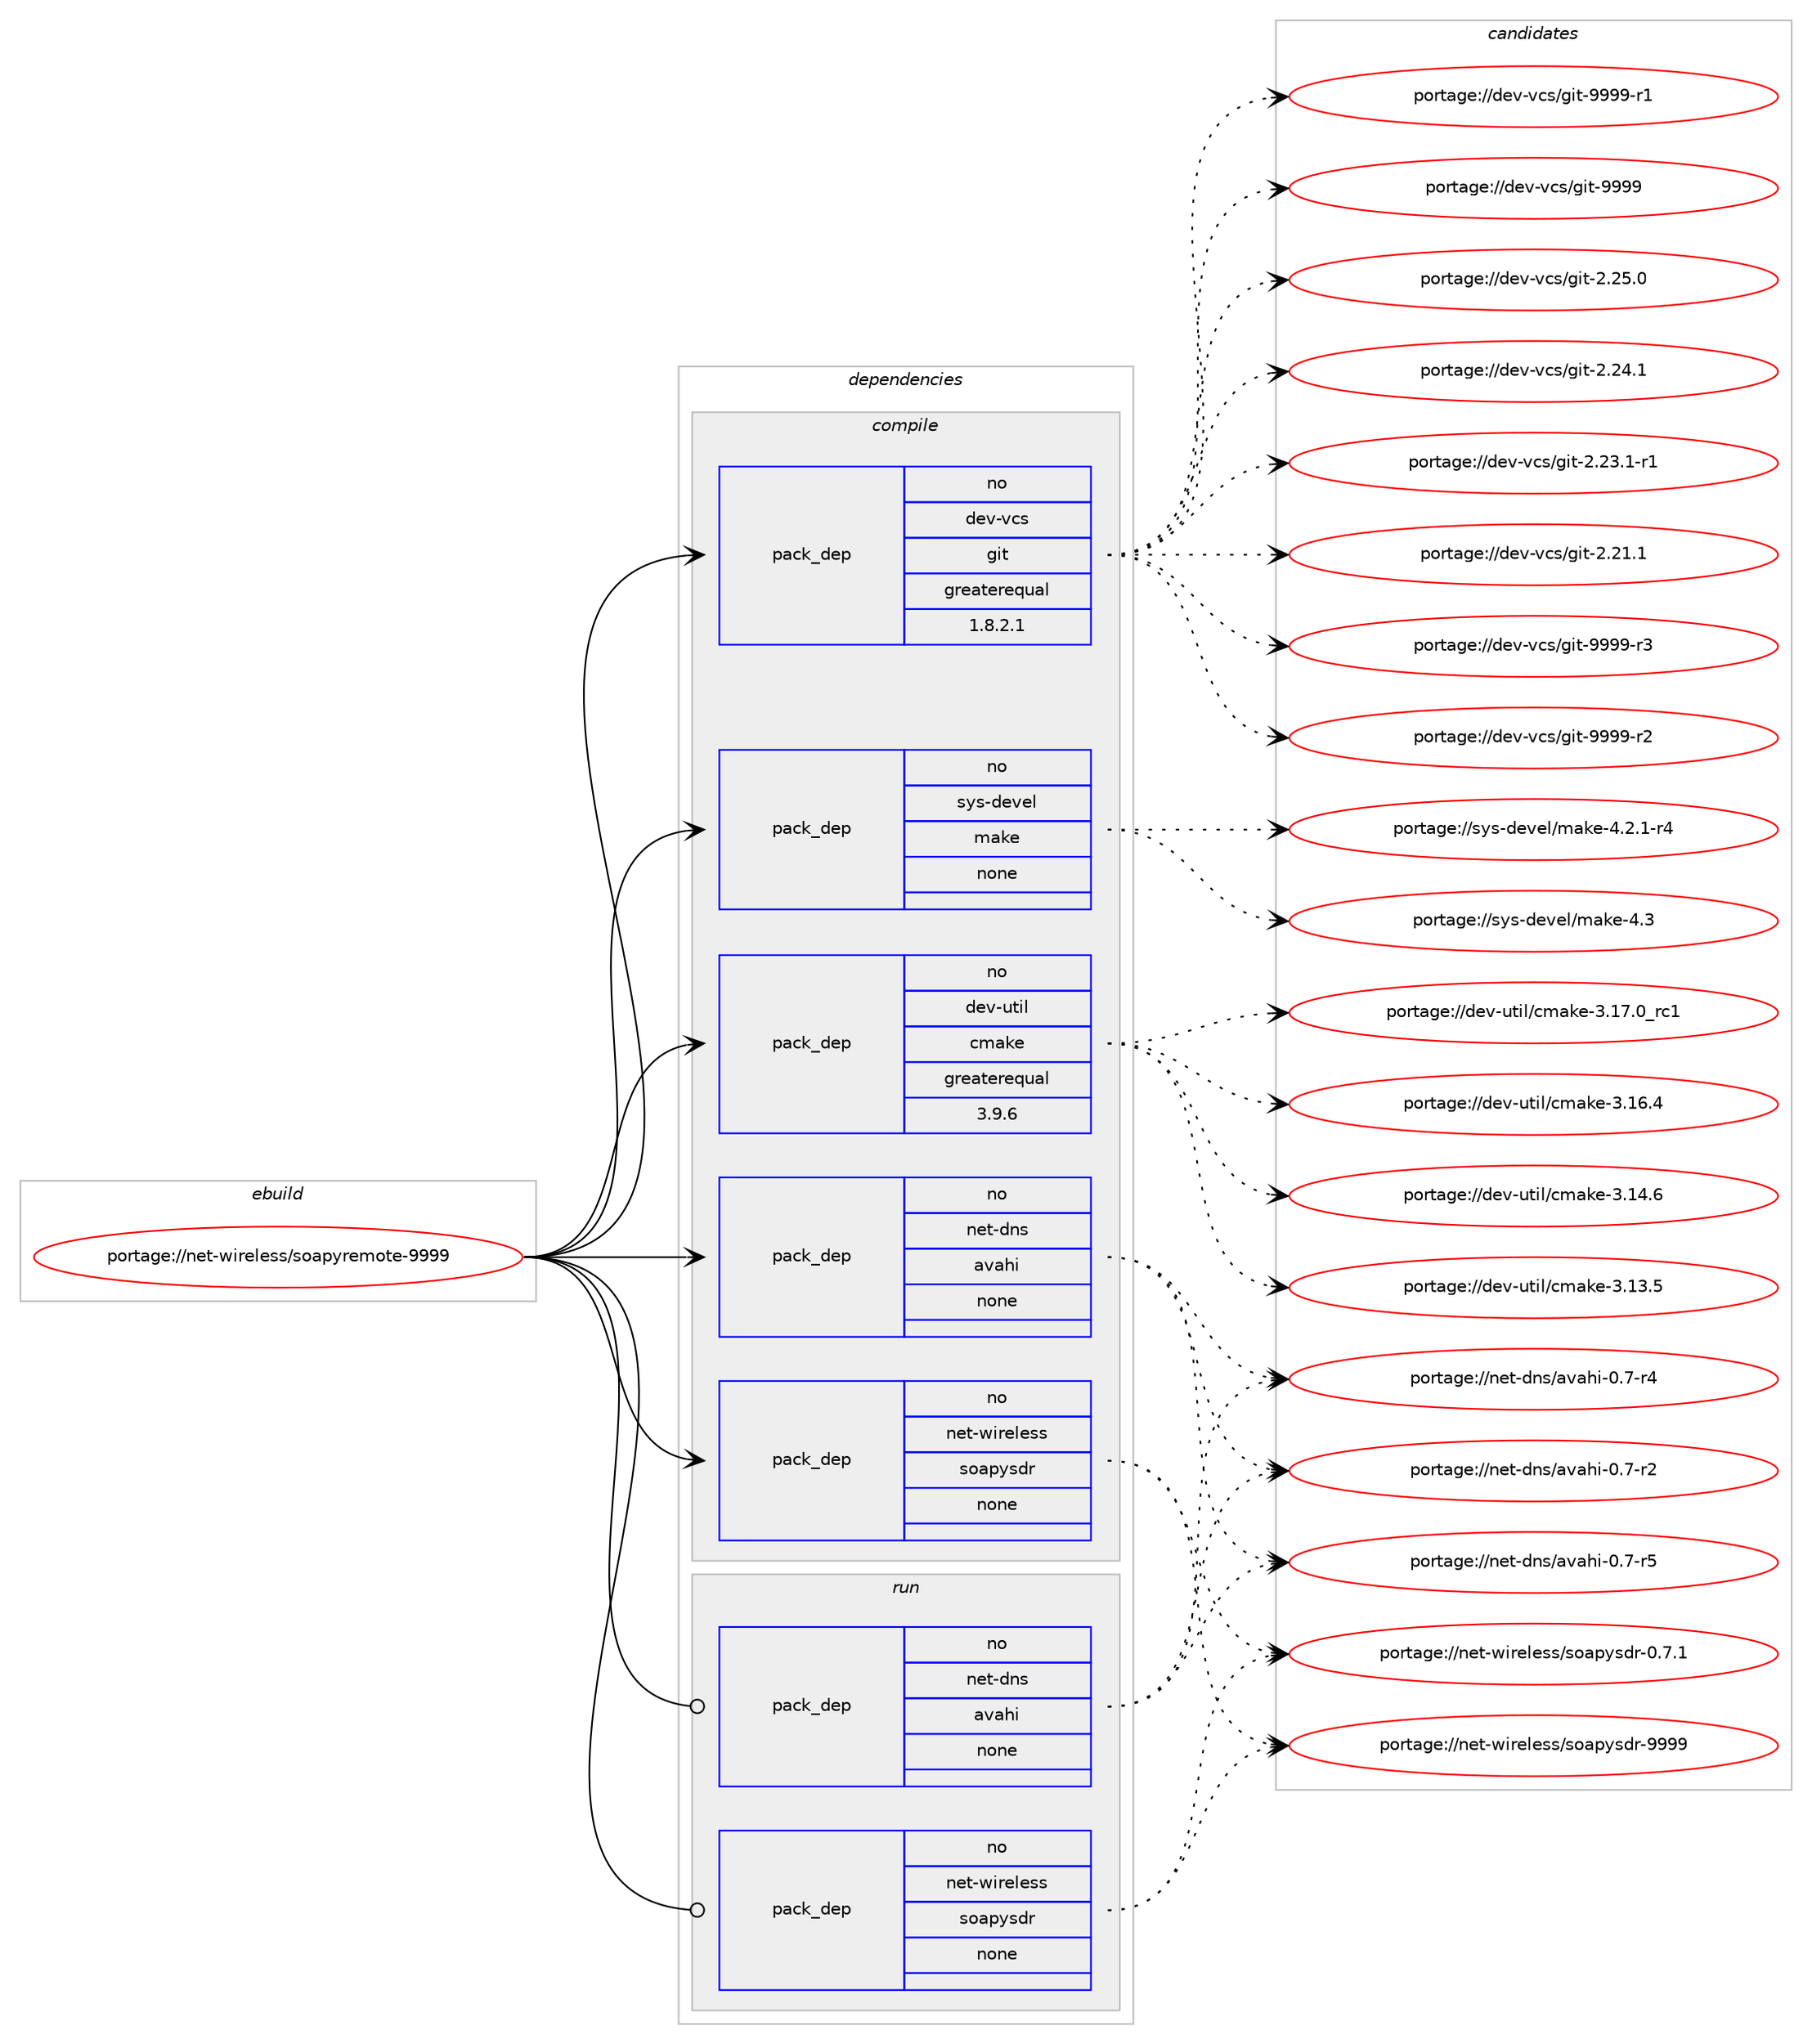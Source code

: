 digraph prolog {

# *************
# Graph options
# *************

newrank=true;
concentrate=true;
compound=true;
graph [rankdir=LR,fontname=Helvetica,fontsize=10,ranksep=1.5];#, ranksep=2.5, nodesep=0.2];
edge  [arrowhead=vee];
node  [fontname=Helvetica,fontsize=10];

# **********
# The ebuild
# **********

subgraph cluster_leftcol {
color=gray;
rank=same;
label=<<i>ebuild</i>>;
id [label="portage://net-wireless/soapyremote-9999", color=red, width=4, href="../net-wireless/soapyremote-9999.svg"];
}

# ****************
# The dependencies
# ****************

subgraph cluster_midcol {
color=gray;
label=<<i>dependencies</i>>;
subgraph cluster_compile {
fillcolor="#eeeeee";
style=filled;
label=<<i>compile</i>>;
subgraph pack85544 {
dependency108673 [label=<<TABLE BORDER="0" CELLBORDER="1" CELLSPACING="0" CELLPADDING="4" WIDTH="220"><TR><TD ROWSPAN="6" CELLPADDING="30">pack_dep</TD></TR><TR><TD WIDTH="110">no</TD></TR><TR><TD>dev-util</TD></TR><TR><TD>cmake</TD></TR><TR><TD>greaterequal</TD></TR><TR><TD>3.9.6</TD></TR></TABLE>>, shape=none, color=blue];
}
id:e -> dependency108673:w [weight=20,style="solid",arrowhead="vee"];
subgraph pack85545 {
dependency108674 [label=<<TABLE BORDER="0" CELLBORDER="1" CELLSPACING="0" CELLPADDING="4" WIDTH="220"><TR><TD ROWSPAN="6" CELLPADDING="30">pack_dep</TD></TR><TR><TD WIDTH="110">no</TD></TR><TR><TD>dev-vcs</TD></TR><TR><TD>git</TD></TR><TR><TD>greaterequal</TD></TR><TR><TD>1.8.2.1</TD></TR></TABLE>>, shape=none, color=blue];
}
id:e -> dependency108674:w [weight=20,style="solid",arrowhead="vee"];
subgraph pack85546 {
dependency108675 [label=<<TABLE BORDER="0" CELLBORDER="1" CELLSPACING="0" CELLPADDING="4" WIDTH="220"><TR><TD ROWSPAN="6" CELLPADDING="30">pack_dep</TD></TR><TR><TD WIDTH="110">no</TD></TR><TR><TD>net-dns</TD></TR><TR><TD>avahi</TD></TR><TR><TD>none</TD></TR><TR><TD></TD></TR></TABLE>>, shape=none, color=blue];
}
id:e -> dependency108675:w [weight=20,style="solid",arrowhead="vee"];
subgraph pack85547 {
dependency108676 [label=<<TABLE BORDER="0" CELLBORDER="1" CELLSPACING="0" CELLPADDING="4" WIDTH="220"><TR><TD ROWSPAN="6" CELLPADDING="30">pack_dep</TD></TR><TR><TD WIDTH="110">no</TD></TR><TR><TD>net-wireless</TD></TR><TR><TD>soapysdr</TD></TR><TR><TD>none</TD></TR><TR><TD></TD></TR></TABLE>>, shape=none, color=blue];
}
id:e -> dependency108676:w [weight=20,style="solid",arrowhead="vee"];
subgraph pack85548 {
dependency108677 [label=<<TABLE BORDER="0" CELLBORDER="1" CELLSPACING="0" CELLPADDING="4" WIDTH="220"><TR><TD ROWSPAN="6" CELLPADDING="30">pack_dep</TD></TR><TR><TD WIDTH="110">no</TD></TR><TR><TD>sys-devel</TD></TR><TR><TD>make</TD></TR><TR><TD>none</TD></TR><TR><TD></TD></TR></TABLE>>, shape=none, color=blue];
}
id:e -> dependency108677:w [weight=20,style="solid",arrowhead="vee"];
}
subgraph cluster_compileandrun {
fillcolor="#eeeeee";
style=filled;
label=<<i>compile and run</i>>;
}
subgraph cluster_run {
fillcolor="#eeeeee";
style=filled;
label=<<i>run</i>>;
subgraph pack85549 {
dependency108678 [label=<<TABLE BORDER="0" CELLBORDER="1" CELLSPACING="0" CELLPADDING="4" WIDTH="220"><TR><TD ROWSPAN="6" CELLPADDING="30">pack_dep</TD></TR><TR><TD WIDTH="110">no</TD></TR><TR><TD>net-dns</TD></TR><TR><TD>avahi</TD></TR><TR><TD>none</TD></TR><TR><TD></TD></TR></TABLE>>, shape=none, color=blue];
}
id:e -> dependency108678:w [weight=20,style="solid",arrowhead="odot"];
subgraph pack85550 {
dependency108679 [label=<<TABLE BORDER="0" CELLBORDER="1" CELLSPACING="0" CELLPADDING="4" WIDTH="220"><TR><TD ROWSPAN="6" CELLPADDING="30">pack_dep</TD></TR><TR><TD WIDTH="110">no</TD></TR><TR><TD>net-wireless</TD></TR><TR><TD>soapysdr</TD></TR><TR><TD>none</TD></TR><TR><TD></TD></TR></TABLE>>, shape=none, color=blue];
}
id:e -> dependency108679:w [weight=20,style="solid",arrowhead="odot"];
}
}

# **************
# The candidates
# **************

subgraph cluster_choices {
rank=same;
color=gray;
label=<<i>candidates</i>>;

subgraph choice85544 {
color=black;
nodesep=1;
choice1001011184511711610510847991099710710145514649554648951149949 [label="portage://dev-util/cmake-3.17.0_rc1", color=red, width=4,href="../dev-util/cmake-3.17.0_rc1.svg"];
choice1001011184511711610510847991099710710145514649544652 [label="portage://dev-util/cmake-3.16.4", color=red, width=4,href="../dev-util/cmake-3.16.4.svg"];
choice1001011184511711610510847991099710710145514649524654 [label="portage://dev-util/cmake-3.14.6", color=red, width=4,href="../dev-util/cmake-3.14.6.svg"];
choice1001011184511711610510847991099710710145514649514653 [label="portage://dev-util/cmake-3.13.5", color=red, width=4,href="../dev-util/cmake-3.13.5.svg"];
dependency108673:e -> choice1001011184511711610510847991099710710145514649554648951149949:w [style=dotted,weight="100"];
dependency108673:e -> choice1001011184511711610510847991099710710145514649544652:w [style=dotted,weight="100"];
dependency108673:e -> choice1001011184511711610510847991099710710145514649524654:w [style=dotted,weight="100"];
dependency108673:e -> choice1001011184511711610510847991099710710145514649514653:w [style=dotted,weight="100"];
}
subgraph choice85545 {
color=black;
nodesep=1;
choice10010111845118991154710310511645575757574511451 [label="portage://dev-vcs/git-9999-r3", color=red, width=4,href="../dev-vcs/git-9999-r3.svg"];
choice10010111845118991154710310511645575757574511450 [label="portage://dev-vcs/git-9999-r2", color=red, width=4,href="../dev-vcs/git-9999-r2.svg"];
choice10010111845118991154710310511645575757574511449 [label="portage://dev-vcs/git-9999-r1", color=red, width=4,href="../dev-vcs/git-9999-r1.svg"];
choice1001011184511899115471031051164557575757 [label="portage://dev-vcs/git-9999", color=red, width=4,href="../dev-vcs/git-9999.svg"];
choice10010111845118991154710310511645504650534648 [label="portage://dev-vcs/git-2.25.0", color=red, width=4,href="../dev-vcs/git-2.25.0.svg"];
choice10010111845118991154710310511645504650524649 [label="portage://dev-vcs/git-2.24.1", color=red, width=4,href="../dev-vcs/git-2.24.1.svg"];
choice100101118451189911547103105116455046505146494511449 [label="portage://dev-vcs/git-2.23.1-r1", color=red, width=4,href="../dev-vcs/git-2.23.1-r1.svg"];
choice10010111845118991154710310511645504650494649 [label="portage://dev-vcs/git-2.21.1", color=red, width=4,href="../dev-vcs/git-2.21.1.svg"];
dependency108674:e -> choice10010111845118991154710310511645575757574511451:w [style=dotted,weight="100"];
dependency108674:e -> choice10010111845118991154710310511645575757574511450:w [style=dotted,weight="100"];
dependency108674:e -> choice10010111845118991154710310511645575757574511449:w [style=dotted,weight="100"];
dependency108674:e -> choice1001011184511899115471031051164557575757:w [style=dotted,weight="100"];
dependency108674:e -> choice10010111845118991154710310511645504650534648:w [style=dotted,weight="100"];
dependency108674:e -> choice10010111845118991154710310511645504650524649:w [style=dotted,weight="100"];
dependency108674:e -> choice100101118451189911547103105116455046505146494511449:w [style=dotted,weight="100"];
dependency108674:e -> choice10010111845118991154710310511645504650494649:w [style=dotted,weight="100"];
}
subgraph choice85546 {
color=black;
nodesep=1;
choice11010111645100110115479711897104105454846554511453 [label="portage://net-dns/avahi-0.7-r5", color=red, width=4,href="../net-dns/avahi-0.7-r5.svg"];
choice11010111645100110115479711897104105454846554511452 [label="portage://net-dns/avahi-0.7-r4", color=red, width=4,href="../net-dns/avahi-0.7-r4.svg"];
choice11010111645100110115479711897104105454846554511450 [label="portage://net-dns/avahi-0.7-r2", color=red, width=4,href="../net-dns/avahi-0.7-r2.svg"];
dependency108675:e -> choice11010111645100110115479711897104105454846554511453:w [style=dotted,weight="100"];
dependency108675:e -> choice11010111645100110115479711897104105454846554511452:w [style=dotted,weight="100"];
dependency108675:e -> choice11010111645100110115479711897104105454846554511450:w [style=dotted,weight="100"];
}
subgraph choice85547 {
color=black;
nodesep=1;
choice1101011164511910511410110810111511547115111971121211151001144557575757 [label="portage://net-wireless/soapysdr-9999", color=red, width=4,href="../net-wireless/soapysdr-9999.svg"];
choice110101116451191051141011081011151154711511197112121115100114454846554649 [label="portage://net-wireless/soapysdr-0.7.1", color=red, width=4,href="../net-wireless/soapysdr-0.7.1.svg"];
dependency108676:e -> choice1101011164511910511410110810111511547115111971121211151001144557575757:w [style=dotted,weight="100"];
dependency108676:e -> choice110101116451191051141011081011151154711511197112121115100114454846554649:w [style=dotted,weight="100"];
}
subgraph choice85548 {
color=black;
nodesep=1;
choice11512111545100101118101108471099710710145524651 [label="portage://sys-devel/make-4.3", color=red, width=4,href="../sys-devel/make-4.3.svg"];
choice1151211154510010111810110847109971071014552465046494511452 [label="portage://sys-devel/make-4.2.1-r4", color=red, width=4,href="../sys-devel/make-4.2.1-r4.svg"];
dependency108677:e -> choice11512111545100101118101108471099710710145524651:w [style=dotted,weight="100"];
dependency108677:e -> choice1151211154510010111810110847109971071014552465046494511452:w [style=dotted,weight="100"];
}
subgraph choice85549 {
color=black;
nodesep=1;
choice11010111645100110115479711897104105454846554511453 [label="portage://net-dns/avahi-0.7-r5", color=red, width=4,href="../net-dns/avahi-0.7-r5.svg"];
choice11010111645100110115479711897104105454846554511452 [label="portage://net-dns/avahi-0.7-r4", color=red, width=4,href="../net-dns/avahi-0.7-r4.svg"];
choice11010111645100110115479711897104105454846554511450 [label="portage://net-dns/avahi-0.7-r2", color=red, width=4,href="../net-dns/avahi-0.7-r2.svg"];
dependency108678:e -> choice11010111645100110115479711897104105454846554511453:w [style=dotted,weight="100"];
dependency108678:e -> choice11010111645100110115479711897104105454846554511452:w [style=dotted,weight="100"];
dependency108678:e -> choice11010111645100110115479711897104105454846554511450:w [style=dotted,weight="100"];
}
subgraph choice85550 {
color=black;
nodesep=1;
choice1101011164511910511410110810111511547115111971121211151001144557575757 [label="portage://net-wireless/soapysdr-9999", color=red, width=4,href="../net-wireless/soapysdr-9999.svg"];
choice110101116451191051141011081011151154711511197112121115100114454846554649 [label="portage://net-wireless/soapysdr-0.7.1", color=red, width=4,href="../net-wireless/soapysdr-0.7.1.svg"];
dependency108679:e -> choice1101011164511910511410110810111511547115111971121211151001144557575757:w [style=dotted,weight="100"];
dependency108679:e -> choice110101116451191051141011081011151154711511197112121115100114454846554649:w [style=dotted,weight="100"];
}
}

}
